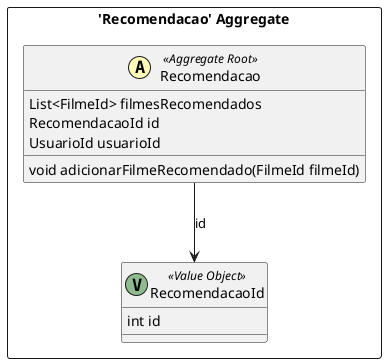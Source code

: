 @startuml

skinparam componentStyle uml2

package "'Recomendacao' Aggregate" <<Rectangle>> {
	class Recomendacao <<(A,#fffab8) Aggregate Root>> {
		List<FilmeId> filmesRecomendados
		RecomendacaoId id
		UsuarioId usuarioId
		void adicionarFilmeRecomendado(FilmeId filmeId)
	}
	class RecomendacaoId <<(V,DarkSeaGreen) Value Object>> {
		int id
	}
}
Recomendacao --> RecomendacaoId : id


@enduml
